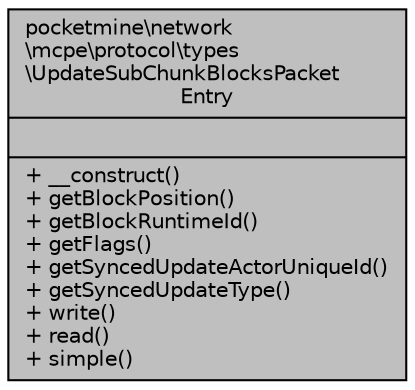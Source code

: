 digraph "pocketmine\network\mcpe\protocol\types\UpdateSubChunkBlocksPacketEntry"
{
 // INTERACTIVE_SVG=YES
 // LATEX_PDF_SIZE
  edge [fontname="Helvetica",fontsize="10",labelfontname="Helvetica",labelfontsize="10"];
  node [fontname="Helvetica",fontsize="10",shape=record];
  Node1 [label="{pocketmine\\network\l\\mcpe\\protocol\\types\l\\UpdateSubChunkBlocksPacket\lEntry\n||+ __construct()\l+ getBlockPosition()\l+ getBlockRuntimeId()\l+ getFlags()\l+ getSyncedUpdateActorUniqueId()\l+ getSyncedUpdateType()\l+ write()\l+ read()\l+ simple()\l}",height=0.2,width=0.4,color="black", fillcolor="grey75", style="filled", fontcolor="black",tooltip=" "];
}
